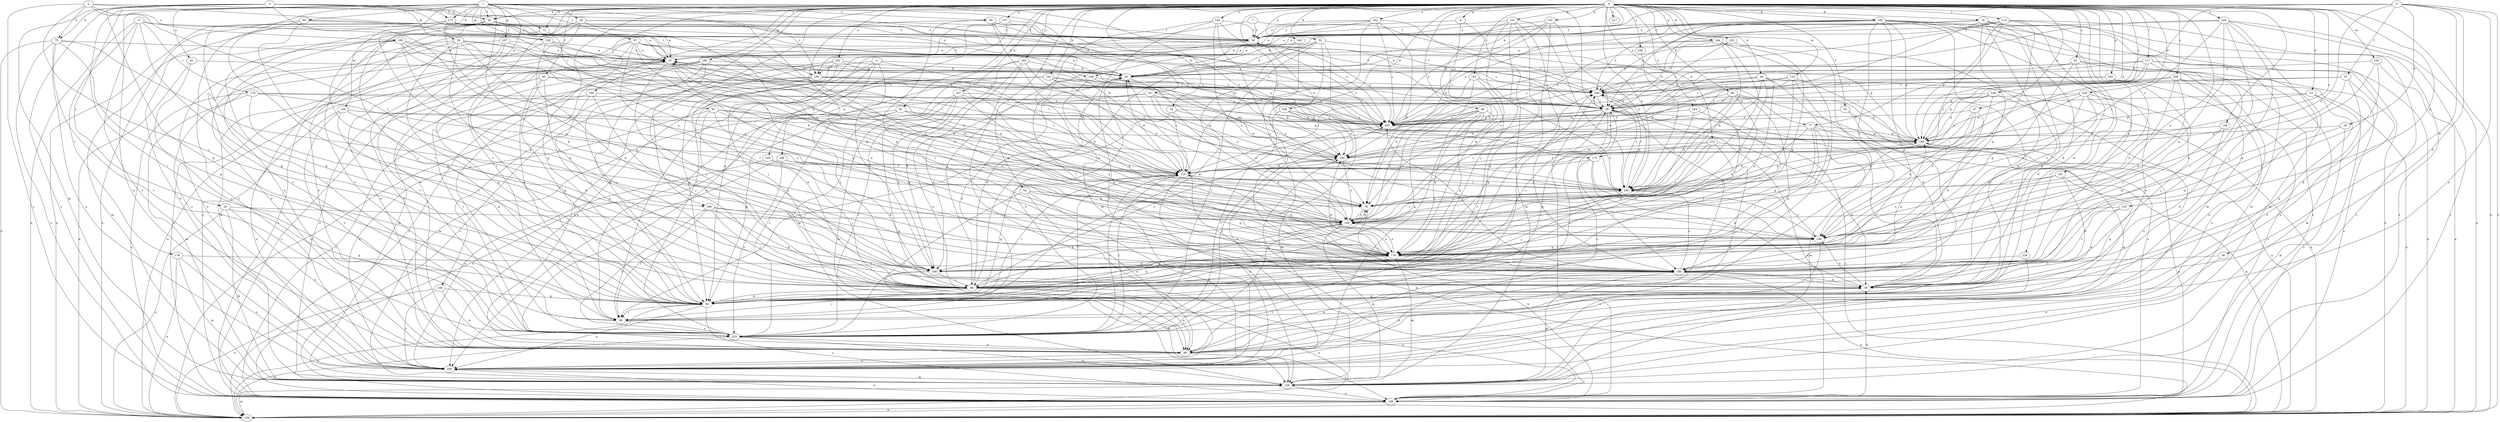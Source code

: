 strict digraph  {
0;
1;
2;
3;
4;
5;
6;
7;
8;
10;
14;
16;
18;
19;
20;
22;
23;
28;
29;
30;
32;
33;
37;
38;
39;
41;
42;
48;
50;
52;
54;
56;
57;
58;
68;
73;
75;
77;
78;
80;
81;
88;
90;
91;
94;
97;
98;
99;
101;
102;
104;
107;
108;
114;
117;
119;
120;
123;
126;
128;
129;
139;
144;
145;
148;
149;
153;
156;
157;
160;
161;
164;
165;
166;
167;
168;
169;
170;
173;
177;
178;
179;
180;
181;
184;
185;
186;
189;
191;
194;
195;
199;
200;
202;
209;
217;
219;
220;
223;
226;
228;
230;
236;
238;
240;
244;
245;
249;
250;
252;
258;
259;
0 -> 8  [label=a];
0 -> 14  [label=b];
0 -> 16  [label=b];
0 -> 22  [label=c];
0 -> 30  [label=d];
0 -> 32  [label=d];
0 -> 33  [label=d];
0 -> 37  [label=d];
0 -> 50  [label=f];
0 -> 52  [label=f];
0 -> 54  [label=f];
0 -> 56  [label=f];
0 -> 68  [label=g];
0 -> 73  [label=h];
0 -> 80  [label=i];
0 -> 81  [label=i];
0 -> 88  [label=i];
0 -> 99  [label=k];
0 -> 101  [label=k];
0 -> 102  [label=k];
0 -> 104  [label=k];
0 -> 107  [label=k];
0 -> 114  [label=l];
0 -> 117  [label=l];
0 -> 120  [label=m];
0 -> 123  [label=m];
0 -> 139  [label=n];
0 -> 144  [label=o];
0 -> 145  [label=o];
0 -> 148  [label=o];
0 -> 153  [label=p];
0 -> 156  [label=p];
0 -> 157  [label=p];
0 -> 160  [label=p];
0 -> 161  [label=q];
0 -> 164  [label=q];
0 -> 165  [label=q];
0 -> 166  [label=q];
0 -> 173  [label=r];
0 -> 181  [label=s];
0 -> 184  [label=s];
0 -> 185  [label=s];
0 -> 186  [label=s];
0 -> 191  [label=t];
0 -> 194  [label=t];
0 -> 202  [label=u];
0 -> 217  [label=v];
0 -> 219  [label=v];
0 -> 220  [label=w];
0 -> 223  [label=w];
0 -> 226  [label=w];
0 -> 228  [label=w];
0 -> 230  [label=w];
0 -> 236  [label=x];
0 -> 238  [label=x];
0 -> 240  [label=x];
0 -> 244  [label=y];
0 -> 245  [label=y];
0 -> 249  [label=y];
0 -> 252  [label=z];
0 -> 258  [label=z];
0 -> 259  [label=z];
1 -> 18  [label=b];
1 -> 23  [label=c];
1 -> 28  [label=c];
1 -> 29  [label=c];
1 -> 41  [label=e];
1 -> 42  [label=e];
1 -> 48  [label=e];
1 -> 56  [label=f];
1 -> 88  [label=i];
1 -> 90  [label=j];
1 -> 91  [label=j];
1 -> 94  [label=j];
1 -> 97  [label=j];
1 -> 98  [label=j];
1 -> 108  [label=k];
1 -> 126  [label=m];
1 -> 128  [label=m];
1 -> 167  [label=q];
1 -> 173  [label=r];
1 -> 177  [label=r];
1 -> 209  [label=u];
1 -> 250  [label=y];
2 -> 56  [label=f];
2 -> 73  [label=h];
2 -> 75  [label=h];
2 -> 98  [label=j];
2 -> 186  [label=s];
2 -> 189  [label=s];
2 -> 195  [label=t];
2 -> 199  [label=t];
3 -> 10  [label=a];
3 -> 68  [label=g];
3 -> 75  [label=h];
3 -> 128  [label=m];
3 -> 129  [label=m];
3 -> 148  [label=o];
3 -> 149  [label=o];
3 -> 177  [label=r];
3 -> 189  [label=s];
3 -> 199  [label=t];
4 -> 29  [label=c];
4 -> 108  [label=k];
4 -> 168  [label=q];
4 -> 169  [label=q];
4 -> 199  [label=t];
4 -> 209  [label=u];
4 -> 259  [label=z];
5 -> 19  [label=b];
5 -> 20  [label=b];
5 -> 38  [label=d];
5 -> 39  [label=d];
5 -> 48  [label=e];
5 -> 56  [label=f];
5 -> 57  [label=f];
5 -> 77  [label=h];
5 -> 139  [label=n];
5 -> 259  [label=z];
6 -> 48  [label=e];
6 -> 58  [label=f];
6 -> 68  [label=g];
6 -> 119  [label=l];
6 -> 139  [label=n];
6 -> 178  [label=r];
6 -> 179  [label=r];
7 -> 58  [label=f];
7 -> 77  [label=h];
7 -> 199  [label=t];
8 -> 58  [label=f];
8 -> 129  [label=m];
8 -> 170  [label=q];
10 -> 20  [label=b];
10 -> 68  [label=g];
10 -> 78  [label=h];
10 -> 108  [label=k];
10 -> 170  [label=q];
14 -> 88  [label=i];
14 -> 119  [label=l];
14 -> 170  [label=q];
14 -> 230  [label=w];
14 -> 250  [label=y];
16 -> 29  [label=c];
16 -> 39  [label=d];
16 -> 58  [label=f];
16 -> 68  [label=g];
16 -> 88  [label=i];
16 -> 119  [label=l];
16 -> 129  [label=m];
16 -> 170  [label=q];
16 -> 180  [label=r];
16 -> 189  [label=s];
16 -> 200  [label=t];
18 -> 10  [label=a];
18 -> 48  [label=e];
18 -> 98  [label=j];
18 -> 108  [label=k];
18 -> 119  [label=l];
18 -> 149  [label=o];
18 -> 170  [label=q];
18 -> 209  [label=u];
19 -> 129  [label=m];
19 -> 160  [label=p];
19 -> 170  [label=q];
20 -> 200  [label=t];
20 -> 240  [label=x];
22 -> 20  [label=b];
22 -> 39  [label=d];
22 -> 129  [label=m];
22 -> 170  [label=q];
22 -> 189  [label=s];
22 -> 250  [label=y];
23 -> 48  [label=e];
23 -> 68  [label=g];
23 -> 129  [label=m];
23 -> 139  [label=n];
23 -> 149  [label=o];
28 -> 39  [label=d];
28 -> 48  [label=e];
28 -> 58  [label=f];
28 -> 170  [label=q];
28 -> 189  [label=s];
28 -> 200  [label=t];
28 -> 240  [label=x];
29 -> 10  [label=a];
29 -> 68  [label=g];
29 -> 170  [label=q];
29 -> 189  [label=s];
29 -> 200  [label=t];
29 -> 219  [label=v];
29 -> 230  [label=w];
29 -> 250  [label=y];
30 -> 98  [label=j];
30 -> 139  [label=n];
30 -> 149  [label=o];
30 -> 170  [label=q];
30 -> 200  [label=t];
30 -> 230  [label=w];
30 -> 250  [label=y];
30 -> 259  [label=z];
32 -> 10  [label=a];
32 -> 20  [label=b];
32 -> 39  [label=d];
32 -> 98  [label=j];
32 -> 160  [label=p];
32 -> 219  [label=v];
32 -> 259  [label=z];
33 -> 29  [label=c];
33 -> 68  [label=g];
33 -> 160  [label=p];
33 -> 189  [label=s];
37 -> 108  [label=k];
37 -> 119  [label=l];
37 -> 149  [label=o];
37 -> 240  [label=x];
37 -> 250  [label=y];
38 -> 180  [label=r];
38 -> 209  [label=u];
39 -> 29  [label=c];
39 -> 68  [label=g];
39 -> 180  [label=r];
39 -> 240  [label=x];
41 -> 20  [label=b];
41 -> 139  [label=n];
41 -> 219  [label=v];
42 -> 29  [label=c];
42 -> 88  [label=i];
42 -> 108  [label=k];
42 -> 160  [label=p];
42 -> 230  [label=w];
42 -> 259  [label=z];
48 -> 29  [label=c];
48 -> 39  [label=d];
48 -> 180  [label=r];
48 -> 189  [label=s];
48 -> 209  [label=u];
50 -> 68  [label=g];
50 -> 88  [label=i];
50 -> 98  [label=j];
50 -> 119  [label=l];
50 -> 189  [label=s];
50 -> 200  [label=t];
52 -> 98  [label=j];
52 -> 129  [label=m];
52 -> 250  [label=y];
54 -> 48  [label=e];
54 -> 78  [label=h];
54 -> 170  [label=q];
54 -> 209  [label=u];
54 -> 219  [label=v];
56 -> 10  [label=a];
56 -> 20  [label=b];
56 -> 48  [label=e];
56 -> 58  [label=f];
56 -> 68  [label=g];
56 -> 209  [label=u];
56 -> 219  [label=v];
57 -> 39  [label=d];
57 -> 48  [label=e];
57 -> 200  [label=t];
57 -> 240  [label=x];
57 -> 250  [label=y];
58 -> 10  [label=a];
58 -> 98  [label=j];
58 -> 250  [label=y];
68 -> 10  [label=a];
68 -> 88  [label=i];
68 -> 119  [label=l];
68 -> 139  [label=n];
68 -> 189  [label=s];
68 -> 200  [label=t];
68 -> 209  [label=u];
73 -> 219  [label=v];
73 -> 250  [label=y];
75 -> 10  [label=a];
75 -> 68  [label=g];
75 -> 139  [label=n];
75 -> 180  [label=r];
75 -> 189  [label=s];
75 -> 209  [label=u];
75 -> 219  [label=v];
77 -> 78  [label=h];
77 -> 98  [label=j];
77 -> 119  [label=l];
77 -> 129  [label=m];
77 -> 139  [label=n];
77 -> 160  [label=p];
77 -> 170  [label=q];
78 -> 10  [label=a];
78 -> 149  [label=o];
80 -> 68  [label=g];
80 -> 98  [label=j];
80 -> 108  [label=k];
80 -> 119  [label=l];
80 -> 149  [label=o];
80 -> 170  [label=q];
80 -> 209  [label=u];
80 -> 250  [label=y];
81 -> 68  [label=g];
81 -> 139  [label=n];
81 -> 160  [label=p];
81 -> 170  [label=q];
81 -> 219  [label=v];
81 -> 250  [label=y];
88 -> 20  [label=b];
88 -> 119  [label=l];
88 -> 219  [label=v];
90 -> 29  [label=c];
90 -> 58  [label=f];
90 -> 78  [label=h];
90 -> 170  [label=q];
90 -> 240  [label=x];
90 -> 250  [label=y];
91 -> 108  [label=k];
91 -> 149  [label=o];
91 -> 170  [label=q];
91 -> 209  [label=u];
91 -> 230  [label=w];
91 -> 250  [label=y];
94 -> 10  [label=a];
94 -> 58  [label=f];
94 -> 98  [label=j];
94 -> 139  [label=n];
94 -> 209  [label=u];
97 -> 10  [label=a];
97 -> 20  [label=b];
97 -> 29  [label=c];
97 -> 48  [label=e];
97 -> 78  [label=h];
97 -> 119  [label=l];
97 -> 129  [label=m];
97 -> 180  [label=r];
97 -> 189  [label=s];
97 -> 250  [label=y];
98 -> 20  [label=b];
98 -> 48  [label=e];
98 -> 68  [label=g];
98 -> 88  [label=i];
98 -> 139  [label=n];
98 -> 170  [label=q];
98 -> 189  [label=s];
98 -> 250  [label=y];
99 -> 29  [label=c];
99 -> 68  [label=g];
99 -> 78  [label=h];
99 -> 139  [label=n];
99 -> 170  [label=q];
99 -> 230  [label=w];
101 -> 58  [label=f];
101 -> 68  [label=g];
101 -> 230  [label=w];
101 -> 250  [label=y];
101 -> 259  [label=z];
102 -> 88  [label=i];
102 -> 98  [label=j];
102 -> 119  [label=l];
102 -> 129  [label=m];
102 -> 200  [label=t];
102 -> 230  [label=w];
102 -> 250  [label=y];
104 -> 20  [label=b];
104 -> 29  [label=c];
104 -> 48  [label=e];
104 -> 58  [label=f];
104 -> 68  [label=g];
104 -> 108  [label=k];
104 -> 129  [label=m];
104 -> 139  [label=n];
104 -> 160  [label=p];
104 -> 189  [label=s];
104 -> 200  [label=t];
104 -> 240  [label=x];
104 -> 250  [label=y];
107 -> 29  [label=c];
107 -> 98  [label=j];
107 -> 108  [label=k];
107 -> 129  [label=m];
107 -> 149  [label=o];
107 -> 170  [label=q];
107 -> 219  [label=v];
108 -> 29  [label=c];
108 -> 48  [label=e];
108 -> 98  [label=j];
108 -> 129  [label=m];
108 -> 200  [label=t];
114 -> 10  [label=a];
114 -> 39  [label=d];
114 -> 58  [label=f];
114 -> 129  [label=m];
114 -> 160  [label=p];
114 -> 189  [label=s];
114 -> 240  [label=x];
114 -> 250  [label=y];
114 -> 259  [label=z];
117 -> 20  [label=b];
117 -> 29  [label=c];
117 -> 119  [label=l];
117 -> 139  [label=n];
117 -> 160  [label=p];
117 -> 180  [label=r];
117 -> 209  [label=u];
119 -> 20  [label=b];
119 -> 68  [label=g];
119 -> 170  [label=q];
119 -> 209  [label=u];
119 -> 219  [label=v];
119 -> 259  [label=z];
120 -> 20  [label=b];
120 -> 139  [label=n];
120 -> 170  [label=q];
120 -> 180  [label=r];
123 -> 39  [label=d];
123 -> 149  [label=o];
123 -> 189  [label=s];
123 -> 200  [label=t];
123 -> 230  [label=w];
123 -> 250  [label=y];
126 -> 68  [label=g];
126 -> 108  [label=k];
126 -> 160  [label=p];
126 -> 209  [label=u];
126 -> 219  [label=v];
126 -> 250  [label=y];
128 -> 10  [label=a];
128 -> 119  [label=l];
128 -> 209  [label=u];
128 -> 250  [label=y];
128 -> 259  [label=z];
129 -> 10  [label=a];
129 -> 189  [label=s];
139 -> 10  [label=a];
139 -> 29  [label=c];
139 -> 129  [label=m];
139 -> 230  [label=w];
144 -> 39  [label=d];
144 -> 160  [label=p];
144 -> 170  [label=q];
145 -> 58  [label=f];
145 -> 129  [label=m];
145 -> 149  [label=o];
145 -> 209  [label=u];
145 -> 230  [label=w];
145 -> 240  [label=x];
148 -> 170  [label=q];
148 -> 180  [label=r];
148 -> 200  [label=t];
148 -> 259  [label=z];
149 -> 10  [label=a];
149 -> 68  [label=g];
149 -> 78  [label=h];
149 -> 108  [label=k];
149 -> 129  [label=m];
149 -> 200  [label=t];
149 -> 240  [label=x];
149 -> 259  [label=z];
153 -> 39  [label=d];
153 -> 149  [label=o];
153 -> 180  [label=r];
156 -> 48  [label=e];
156 -> 68  [label=g];
156 -> 139  [label=n];
156 -> 209  [label=u];
157 -> 48  [label=e];
157 -> 58  [label=f];
157 -> 68  [label=g];
157 -> 219  [label=v];
157 -> 230  [label=w];
160 -> 58  [label=f];
160 -> 230  [label=w];
161 -> 58  [label=f];
161 -> 68  [label=g];
161 -> 78  [label=h];
161 -> 98  [label=j];
161 -> 149  [label=o];
161 -> 180  [label=r];
161 -> 259  [label=z];
164 -> 10  [label=a];
164 -> 20  [label=b];
164 -> 48  [label=e];
164 -> 78  [label=h];
164 -> 149  [label=o];
164 -> 170  [label=q];
164 -> 180  [label=r];
164 -> 200  [label=t];
165 -> 29  [label=c];
165 -> 98  [label=j];
165 -> 139  [label=n];
165 -> 189  [label=s];
165 -> 200  [label=t];
165 -> 250  [label=y];
166 -> 20  [label=b];
166 -> 68  [label=g];
166 -> 98  [label=j];
166 -> 129  [label=m];
166 -> 139  [label=n];
166 -> 170  [label=q];
166 -> 189  [label=s];
167 -> 10  [label=a];
167 -> 48  [label=e];
167 -> 180  [label=r];
167 -> 189  [label=s];
167 -> 219  [label=v];
168 -> 108  [label=k];
168 -> 119  [label=l];
168 -> 209  [label=u];
168 -> 219  [label=v];
169 -> 98  [label=j];
169 -> 119  [label=l];
169 -> 209  [label=u];
170 -> 10  [label=a];
170 -> 108  [label=k];
170 -> 129  [label=m];
170 -> 149  [label=o];
170 -> 180  [label=r];
173 -> 39  [label=d];
173 -> 119  [label=l];
173 -> 180  [label=r];
173 -> 240  [label=x];
177 -> 29  [label=c];
177 -> 58  [label=f];
177 -> 68  [label=g];
177 -> 139  [label=n];
177 -> 149  [label=o];
177 -> 180  [label=r];
177 -> 200  [label=t];
177 -> 230  [label=w];
178 -> 129  [label=m];
178 -> 139  [label=n];
178 -> 180  [label=r];
178 -> 209  [label=u];
179 -> 29  [label=c];
179 -> 98  [label=j];
179 -> 129  [label=m];
179 -> 149  [label=o];
179 -> 160  [label=p];
179 -> 189  [label=s];
180 -> 39  [label=d];
180 -> 48  [label=e];
180 -> 129  [label=m];
180 -> 139  [label=n];
180 -> 160  [label=p];
180 -> 230  [label=w];
180 -> 250  [label=y];
180 -> 259  [label=z];
181 -> 39  [label=d];
181 -> 68  [label=g];
181 -> 240  [label=x];
181 -> 259  [label=z];
184 -> 98  [label=j];
184 -> 250  [label=y];
184 -> 259  [label=z];
185 -> 20  [label=b];
185 -> 48  [label=e];
185 -> 78  [label=h];
185 -> 108  [label=k];
185 -> 129  [label=m];
185 -> 209  [label=u];
186 -> 39  [label=d];
186 -> 88  [label=i];
186 -> 98  [label=j];
186 -> 149  [label=o];
186 -> 170  [label=q];
186 -> 219  [label=v];
189 -> 20  [label=b];
189 -> 39  [label=d];
189 -> 78  [label=h];
189 -> 139  [label=n];
189 -> 160  [label=p];
189 -> 200  [label=t];
189 -> 209  [label=u];
191 -> 78  [label=h];
191 -> 119  [label=l];
191 -> 200  [label=t];
191 -> 219  [label=v];
191 -> 240  [label=x];
194 -> 29  [label=c];
194 -> 68  [label=g];
194 -> 98  [label=j];
194 -> 189  [label=s];
195 -> 10  [label=a];
195 -> 20  [label=b];
195 -> 88  [label=i];
195 -> 119  [label=l];
195 -> 129  [label=m];
195 -> 149  [label=o];
195 -> 180  [label=r];
195 -> 250  [label=y];
199 -> 39  [label=d];
199 -> 78  [label=h];
199 -> 98  [label=j];
199 -> 200  [label=t];
199 -> 219  [label=v];
199 -> 250  [label=y];
200 -> 29  [label=c];
200 -> 160  [label=p];
200 -> 259  [label=z];
202 -> 20  [label=b];
202 -> 48  [label=e];
202 -> 68  [label=g];
202 -> 98  [label=j];
202 -> 189  [label=s];
202 -> 250  [label=y];
209 -> 29  [label=c];
209 -> 129  [label=m];
209 -> 230  [label=w];
219 -> 20  [label=b];
219 -> 48  [label=e];
219 -> 119  [label=l];
219 -> 129  [label=m];
219 -> 139  [label=n];
219 -> 149  [label=o];
219 -> 250  [label=y];
220 -> 10  [label=a];
220 -> 29  [label=c];
220 -> 180  [label=r];
220 -> 250  [label=y];
223 -> 39  [label=d];
223 -> 48  [label=e];
223 -> 119  [label=l];
223 -> 149  [label=o];
223 -> 170  [label=q];
223 -> 230  [label=w];
226 -> 129  [label=m];
226 -> 219  [label=v];
226 -> 230  [label=w];
226 -> 250  [label=y];
228 -> 29  [label=c];
228 -> 78  [label=h];
228 -> 98  [label=j];
228 -> 108  [label=k];
228 -> 149  [label=o];
228 -> 160  [label=p];
228 -> 180  [label=r];
230 -> 119  [label=l];
230 -> 149  [label=o];
236 -> 180  [label=r];
236 -> 219  [label=v];
238 -> 29  [label=c];
238 -> 160  [label=p];
238 -> 209  [label=u];
238 -> 230  [label=w];
238 -> 240  [label=x];
240 -> 170  [label=q];
240 -> 209  [label=u];
240 -> 259  [label=z];
244 -> 29  [label=c];
244 -> 58  [label=f];
244 -> 88  [label=i];
244 -> 98  [label=j];
244 -> 139  [label=n];
244 -> 170  [label=q];
244 -> 180  [label=r];
244 -> 189  [label=s];
244 -> 259  [label=z];
245 -> 10  [label=a];
245 -> 68  [label=g];
245 -> 180  [label=r];
249 -> 259  [label=z];
250 -> 160  [label=p];
252 -> 10  [label=a];
252 -> 20  [label=b];
252 -> 29  [label=c];
252 -> 58  [label=f];
252 -> 78  [label=h];
252 -> 119  [label=l];
252 -> 250  [label=y];
258 -> 48  [label=e];
258 -> 160  [label=p];
258 -> 170  [label=q];
258 -> 200  [label=t];
258 -> 209  [label=u];
258 -> 240  [label=x];
259 -> 78  [label=h];
259 -> 98  [label=j];
259 -> 119  [label=l];
259 -> 160  [label=p];
259 -> 200  [label=t];
}
